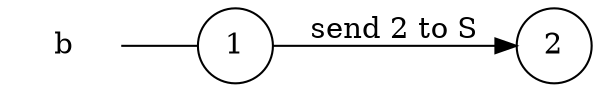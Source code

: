 digraph b {
	rankdir="LR";
	n_0 [label="b", shape="plaintext"];
	n_1 [id="2", shape=circle, label="2"];
	n_2 [id="1", shape=circle, label="1"];
	n_0 -> n_2 [arrowhead=none];

	n_2 -> n_1 [id="[$e|0]", label="send 2 to S"];
}
